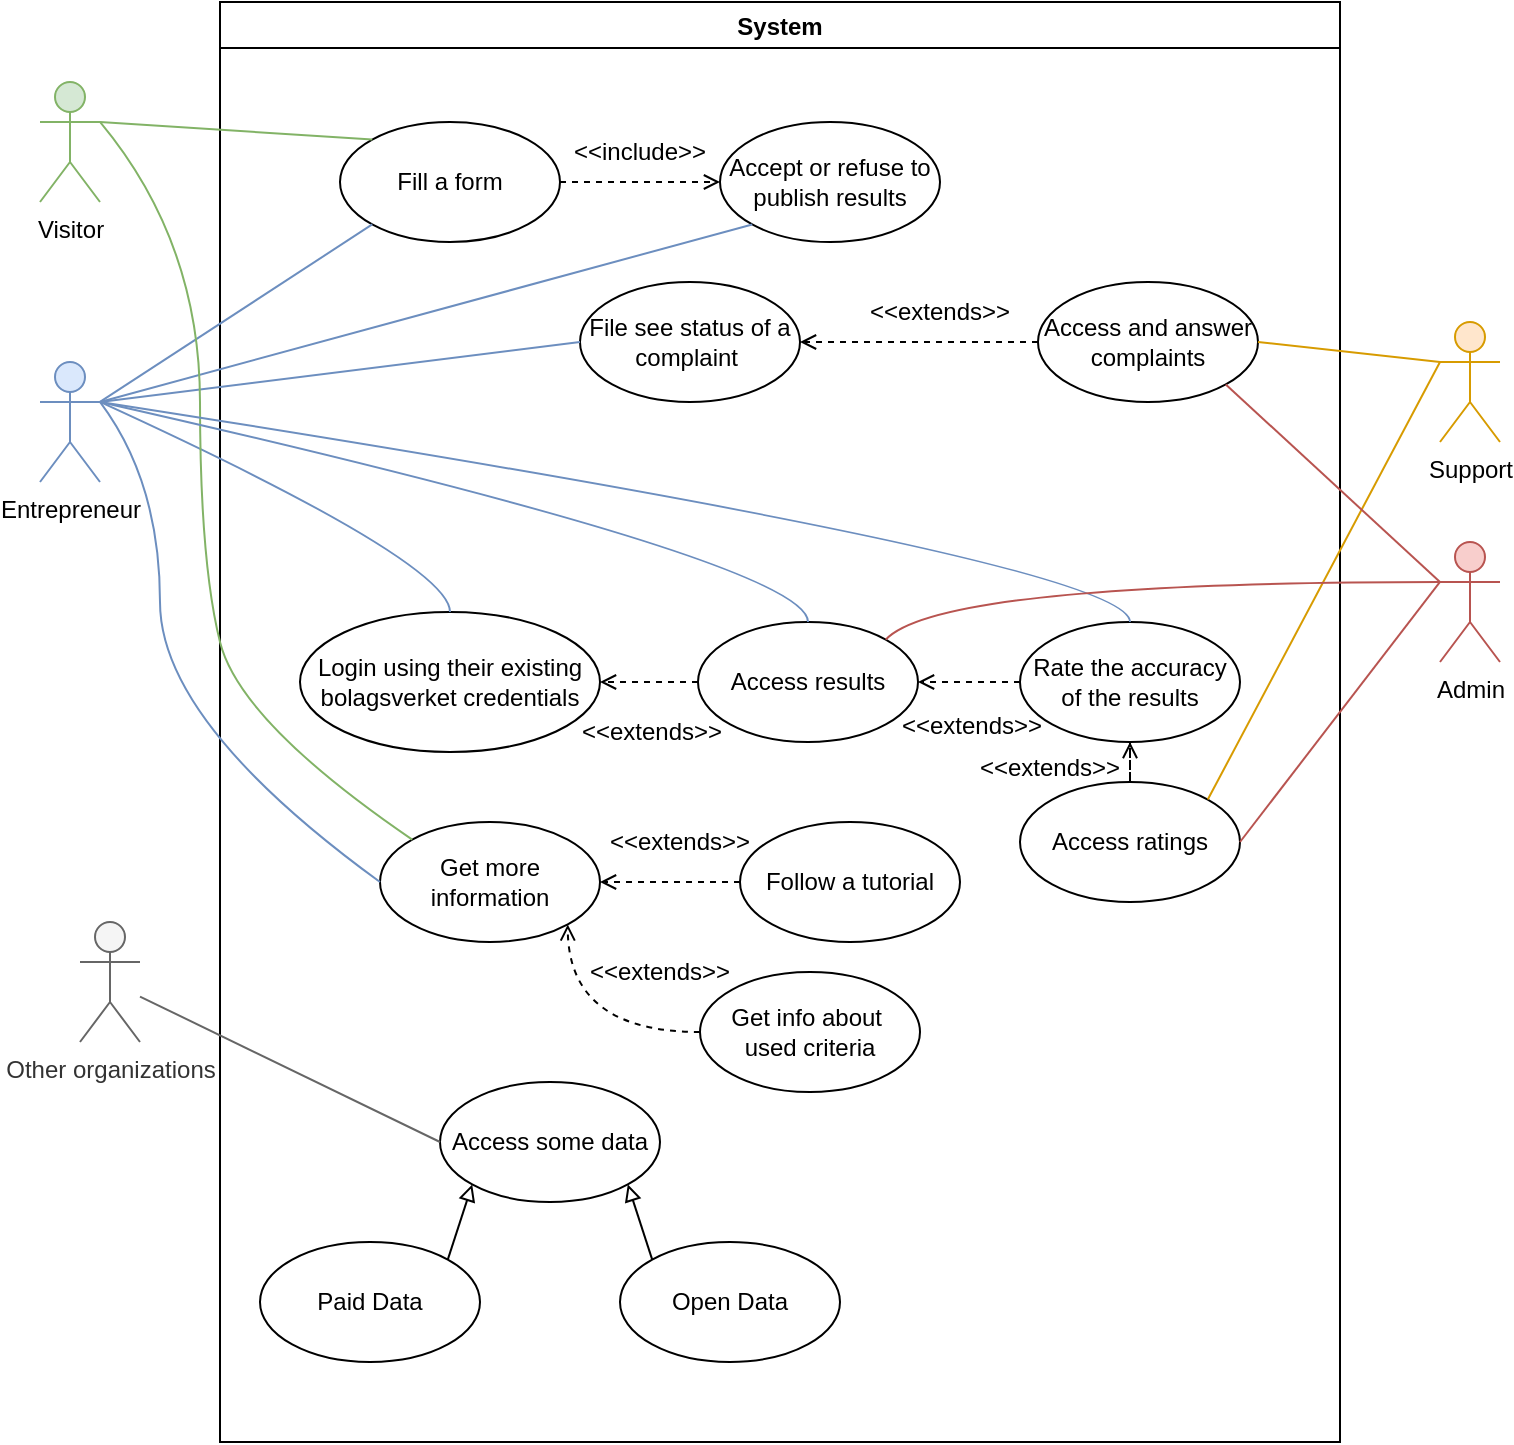 <mxfile version="20.3.0" type="device"><diagram id="gB6SI3H__qzTCfCh1voz" name="Page-1"><mxGraphModel dx="868" dy="351" grid="1" gridSize="10" guides="1" tooltips="1" connect="1" arrows="1" fold="1" page="1" pageScale="1" pageWidth="827" pageHeight="1169" math="0" shadow="0"><root><mxCell id="0"/><mxCell id="1" parent="0"/><mxCell id="KRZATiSyvXmuc6OFKSDX-1" value="System" style="swimlane;" vertex="1" parent="1"><mxGeometry x="120" y="40" width="560" height="720" as="geometry"/></mxCell><mxCell id="KRZATiSyvXmuc6OFKSDX-48" style="edgeStyle=orthogonalEdgeStyle;rounded=0;orthogonalLoop=1;jettySize=auto;html=1;exitX=1;exitY=0.5;exitDx=0;exitDy=0;entryX=0;entryY=0.5;entryDx=0;entryDy=0;dashed=1;endArrow=open;endFill=0;" edge="1" parent="KRZATiSyvXmuc6OFKSDX-1" source="KRZATiSyvXmuc6OFKSDX-7" target="KRZATiSyvXmuc6OFKSDX-43"><mxGeometry relative="1" as="geometry"/></mxCell><mxCell id="KRZATiSyvXmuc6OFKSDX-7" value="Fill a form" style="ellipse;whiteSpace=wrap;html=1;" vertex="1" parent="KRZATiSyvXmuc6OFKSDX-1"><mxGeometry x="60" y="60" width="110" height="60" as="geometry"/></mxCell><mxCell id="KRZATiSyvXmuc6OFKSDX-37" style="edgeStyle=orthogonalEdgeStyle;rounded=0;orthogonalLoop=1;jettySize=auto;html=1;exitX=0;exitY=0.5;exitDx=0;exitDy=0;entryX=1;entryY=0.5;entryDx=0;entryDy=0;dashed=1;endArrow=open;endFill=0;" edge="1" parent="KRZATiSyvXmuc6OFKSDX-1" source="KRZATiSyvXmuc6OFKSDX-10" target="KRZATiSyvXmuc6OFKSDX-21"><mxGeometry relative="1" as="geometry"/></mxCell><mxCell id="KRZATiSyvXmuc6OFKSDX-10" value="Access results" style="ellipse;whiteSpace=wrap;html=1;" vertex="1" parent="KRZATiSyvXmuc6OFKSDX-1"><mxGeometry x="239" y="310" width="110" height="60" as="geometry"/></mxCell><mxCell id="KRZATiSyvXmuc6OFKSDX-12" value="Access some data" style="ellipse;whiteSpace=wrap;html=1;" vertex="1" parent="KRZATiSyvXmuc6OFKSDX-1"><mxGeometry x="110" y="540" width="110" height="60" as="geometry"/></mxCell><mxCell id="KRZATiSyvXmuc6OFKSDX-14" value="File see status of a complaint&amp;nbsp;" style="ellipse;whiteSpace=wrap;html=1;" vertex="1" parent="KRZATiSyvXmuc6OFKSDX-1"><mxGeometry x="180" y="140" width="110" height="60" as="geometry"/></mxCell><mxCell id="KRZATiSyvXmuc6OFKSDX-23" value="" style="edgeStyle=orthogonalEdgeStyle;rounded=0;orthogonalLoop=1;jettySize=auto;html=1;dashed=1;endArrow=open;endFill=0;" edge="1" parent="KRZATiSyvXmuc6OFKSDX-1" source="KRZATiSyvXmuc6OFKSDX-16" target="KRZATiSyvXmuc6OFKSDX-14"><mxGeometry relative="1" as="geometry"/></mxCell><mxCell id="KRZATiSyvXmuc6OFKSDX-16" value="Access and answer complaints" style="ellipse;whiteSpace=wrap;html=1;" vertex="1" parent="KRZATiSyvXmuc6OFKSDX-1"><mxGeometry x="409" y="140" width="110" height="60" as="geometry"/></mxCell><mxCell id="KRZATiSyvXmuc6OFKSDX-21" value="Login using their existing bolagsverket credentials" style="ellipse;whiteSpace=wrap;html=1;" vertex="1" parent="KRZATiSyvXmuc6OFKSDX-1"><mxGeometry x="40" y="305" width="150" height="70" as="geometry"/></mxCell><mxCell id="KRZATiSyvXmuc6OFKSDX-24" value="&amp;lt;&amp;lt;extends&amp;gt;&amp;gt;" style="text;html=1;strokeColor=none;fillColor=none;align=center;verticalAlign=middle;whiteSpace=wrap;rounded=0;" vertex="1" parent="KRZATiSyvXmuc6OFKSDX-1"><mxGeometry x="330" y="140" width="60" height="30" as="geometry"/></mxCell><mxCell id="KRZATiSyvXmuc6OFKSDX-36" value="" style="edgeStyle=orthogonalEdgeStyle;rounded=0;orthogonalLoop=1;jettySize=auto;html=1;dashed=1;endArrow=open;endFill=0;" edge="1" parent="KRZATiSyvXmuc6OFKSDX-1" source="KRZATiSyvXmuc6OFKSDX-35" target="KRZATiSyvXmuc6OFKSDX-10"><mxGeometry relative="1" as="geometry"/></mxCell><mxCell id="KRZATiSyvXmuc6OFKSDX-35" value="Rate the accuracy of the results" style="ellipse;whiteSpace=wrap;html=1;" vertex="1" parent="KRZATiSyvXmuc6OFKSDX-1"><mxGeometry x="400" y="310" width="110" height="60" as="geometry"/></mxCell><mxCell id="KRZATiSyvXmuc6OFKSDX-41" value="" style="edgeStyle=orthogonalEdgeStyle;rounded=0;orthogonalLoop=1;jettySize=auto;html=1;dashed=1;endArrow=open;endFill=0;" edge="1" parent="KRZATiSyvXmuc6OFKSDX-1" source="KRZATiSyvXmuc6OFKSDX-38" target="KRZATiSyvXmuc6OFKSDX-35"><mxGeometry relative="1" as="geometry"/></mxCell><mxCell id="KRZATiSyvXmuc6OFKSDX-38" value="Access ratings" style="ellipse;whiteSpace=wrap;html=1;" vertex="1" parent="KRZATiSyvXmuc6OFKSDX-1"><mxGeometry x="400" y="390" width="110" height="60" as="geometry"/></mxCell><mxCell id="KRZATiSyvXmuc6OFKSDX-43" value="Accept or refuse to publish results" style="ellipse;whiteSpace=wrap;html=1;" vertex="1" parent="KRZATiSyvXmuc6OFKSDX-1"><mxGeometry x="250" y="60" width="110" height="60" as="geometry"/></mxCell><mxCell id="KRZATiSyvXmuc6OFKSDX-49" value="&amp;lt;&amp;lt;include&amp;gt;&amp;gt;" style="text;html=1;strokeColor=none;fillColor=none;align=center;verticalAlign=middle;whiteSpace=wrap;rounded=0;" vertex="1" parent="KRZATiSyvXmuc6OFKSDX-1"><mxGeometry x="180" y="60" width="60" height="30" as="geometry"/></mxCell><mxCell id="KRZATiSyvXmuc6OFKSDX-54" value="&amp;lt;&amp;lt;extends&amp;gt;&amp;gt;" style="text;html=1;strokeColor=none;fillColor=none;align=center;verticalAlign=middle;whiteSpace=wrap;rounded=0;" vertex="1" parent="KRZATiSyvXmuc6OFKSDX-1"><mxGeometry x="385" y="368" width="60" height="30" as="geometry"/></mxCell><mxCell id="KRZATiSyvXmuc6OFKSDX-55" value="&amp;lt;&amp;lt;extends&amp;gt;&amp;gt;" style="text;html=1;strokeColor=none;fillColor=none;align=center;verticalAlign=middle;whiteSpace=wrap;rounded=0;" vertex="1" parent="KRZATiSyvXmuc6OFKSDX-1"><mxGeometry x="346" y="347" width="60" height="30" as="geometry"/></mxCell><mxCell id="KRZATiSyvXmuc6OFKSDX-56" value="&amp;lt;&amp;lt;extends&amp;gt;&amp;gt;" style="text;html=1;strokeColor=none;fillColor=none;align=center;verticalAlign=middle;whiteSpace=wrap;rounded=0;" vertex="1" parent="KRZATiSyvXmuc6OFKSDX-1"><mxGeometry x="190" y="470" width="60" height="30" as="geometry"/></mxCell><mxCell id="KRZATiSyvXmuc6OFKSDX-62" value="Get more information" style="ellipse;whiteSpace=wrap;html=1;" vertex="1" parent="KRZATiSyvXmuc6OFKSDX-1"><mxGeometry x="80" y="410" width="110" height="60" as="geometry"/></mxCell><mxCell id="KRZATiSyvXmuc6OFKSDX-65" value="" style="edgeStyle=orthogonalEdgeStyle;rounded=0;orthogonalLoop=1;jettySize=auto;html=1;dashed=1;endArrow=open;endFill=0;" edge="1" parent="KRZATiSyvXmuc6OFKSDX-1" source="KRZATiSyvXmuc6OFKSDX-63" target="KRZATiSyvXmuc6OFKSDX-62"><mxGeometry relative="1" as="geometry"/></mxCell><mxCell id="KRZATiSyvXmuc6OFKSDX-63" value="Follow a tutorial" style="ellipse;whiteSpace=wrap;html=1;" vertex="1" parent="KRZATiSyvXmuc6OFKSDX-1"><mxGeometry x="260" y="410" width="110" height="60" as="geometry"/></mxCell><mxCell id="KRZATiSyvXmuc6OFKSDX-66" style="edgeStyle=orthogonalEdgeStyle;orthogonalLoop=1;jettySize=auto;html=1;exitX=0;exitY=0.5;exitDx=0;exitDy=0;entryX=1;entryY=1;entryDx=0;entryDy=0;dashed=1;endArrow=open;endFill=0;curved=1;" edge="1" parent="KRZATiSyvXmuc6OFKSDX-1" source="KRZATiSyvXmuc6OFKSDX-64" target="KRZATiSyvXmuc6OFKSDX-62"><mxGeometry relative="1" as="geometry"/></mxCell><mxCell id="KRZATiSyvXmuc6OFKSDX-64" value="Get info about&amp;nbsp; used criteria" style="ellipse;whiteSpace=wrap;html=1;" vertex="1" parent="KRZATiSyvXmuc6OFKSDX-1"><mxGeometry x="240" y="485" width="110" height="60" as="geometry"/></mxCell><mxCell id="KRZATiSyvXmuc6OFKSDX-68" value="&amp;lt;&amp;lt;extends&amp;gt;&amp;gt;" style="text;html=1;strokeColor=none;fillColor=none;align=center;verticalAlign=middle;whiteSpace=wrap;rounded=0;" vertex="1" parent="KRZATiSyvXmuc6OFKSDX-1"><mxGeometry x="200" y="405" width="60" height="30" as="geometry"/></mxCell><mxCell id="KRZATiSyvXmuc6OFKSDX-70" value="&amp;lt;&amp;lt;extends&amp;gt;&amp;gt;" style="text;html=1;strokeColor=none;fillColor=none;align=center;verticalAlign=middle;whiteSpace=wrap;rounded=0;" vertex="1" parent="KRZATiSyvXmuc6OFKSDX-1"><mxGeometry x="186" y="350" width="60" height="30" as="geometry"/></mxCell><mxCell id="KRZATiSyvXmuc6OFKSDX-80" style="edgeStyle=none;rounded=0;orthogonalLoop=1;jettySize=auto;html=1;exitX=0;exitY=0;exitDx=0;exitDy=0;entryX=1;entryY=1;entryDx=0;entryDy=0;endArrow=block;endFill=0;" edge="1" parent="KRZATiSyvXmuc6OFKSDX-1" source="KRZATiSyvXmuc6OFKSDX-77" target="KRZATiSyvXmuc6OFKSDX-12"><mxGeometry relative="1" as="geometry"/></mxCell><mxCell id="KRZATiSyvXmuc6OFKSDX-77" value="Open Data" style="ellipse;whiteSpace=wrap;html=1;" vertex="1" parent="KRZATiSyvXmuc6OFKSDX-1"><mxGeometry x="200" y="620" width="110" height="60" as="geometry"/></mxCell><mxCell id="KRZATiSyvXmuc6OFKSDX-79" style="orthogonalLoop=1;jettySize=auto;html=1;exitX=1;exitY=0;exitDx=0;exitDy=0;entryX=0;entryY=1;entryDx=0;entryDy=0;endArrow=block;endFill=0;rounded=0;" edge="1" parent="KRZATiSyvXmuc6OFKSDX-1" source="KRZATiSyvXmuc6OFKSDX-78" target="KRZATiSyvXmuc6OFKSDX-12"><mxGeometry relative="1" as="geometry"/></mxCell><mxCell id="KRZATiSyvXmuc6OFKSDX-78" value="Paid Data" style="ellipse;whiteSpace=wrap;html=1;" vertex="1" parent="KRZATiSyvXmuc6OFKSDX-1"><mxGeometry x="20" y="620" width="110" height="60" as="geometry"/></mxCell><mxCell id="KRZATiSyvXmuc6OFKSDX-2" value="Visitor" style="shape=umlActor;verticalLabelPosition=bottom;verticalAlign=top;html=1;outlineConnect=0;fillColor=#d5e8d4;strokeColor=#82b366;" vertex="1" parent="1"><mxGeometry x="30" y="80" width="30" height="60" as="geometry"/></mxCell><mxCell id="KRZATiSyvXmuc6OFKSDX-3" value="Entrepreneur" style="shape=umlActor;verticalLabelPosition=bottom;verticalAlign=top;html=1;outlineConnect=0;fillColor=#dae8fc;strokeColor=#6c8ebf;" vertex="1" parent="1"><mxGeometry x="30" y="220" width="30" height="60" as="geometry"/></mxCell><mxCell id="KRZATiSyvXmuc6OFKSDX-4" value="Admin" style="shape=umlActor;verticalLabelPosition=bottom;verticalAlign=top;html=1;outlineConnect=0;fillColor=#f8cecc;strokeColor=#b85450;" vertex="1" parent="1"><mxGeometry x="730" y="310" width="30" height="60" as="geometry"/></mxCell><mxCell id="KRZATiSyvXmuc6OFKSDX-5" value="Support" style="shape=umlActor;verticalLabelPosition=bottom;verticalAlign=top;html=1;outlineConnect=0;fillColor=#ffe6cc;strokeColor=#d79b00;" vertex="1" parent="1"><mxGeometry x="730" y="200" width="30" height="60" as="geometry"/></mxCell><mxCell id="KRZATiSyvXmuc6OFKSDX-6" value="Other organizations" style="shape=umlActor;verticalLabelPosition=bottom;verticalAlign=top;html=1;outlineConnect=0;fillColor=#f5f5f5;fontColor=#333333;strokeColor=#666666;" vertex="1" parent="1"><mxGeometry x="50" y="500" width="30" height="60" as="geometry"/></mxCell><mxCell id="KRZATiSyvXmuc6OFKSDX-8" value="" style="endArrow=none;html=1;rounded=0;exitX=0;exitY=0;exitDx=0;exitDy=0;entryX=1;entryY=0.333;entryDx=0;entryDy=0;entryPerimeter=0;fillColor=#d5e8d4;strokeColor=#82b366;" edge="1" parent="1" source="KRZATiSyvXmuc6OFKSDX-7" target="KRZATiSyvXmuc6OFKSDX-2"><mxGeometry width="50" height="50" relative="1" as="geometry"><mxPoint x="390" y="270" as="sourcePoint"/><mxPoint x="440" y="220" as="targetPoint"/></mxGeometry></mxCell><mxCell id="KRZATiSyvXmuc6OFKSDX-9" value="" style="endArrow=none;html=1;rounded=0;exitX=0;exitY=1;exitDx=0;exitDy=0;entryX=1;entryY=0.333;entryDx=0;entryDy=0;entryPerimeter=0;fillColor=#dae8fc;strokeColor=#6c8ebf;" edge="1" parent="1" source="KRZATiSyvXmuc6OFKSDX-7" target="KRZATiSyvXmuc6OFKSDX-3"><mxGeometry width="50" height="50" relative="1" as="geometry"><mxPoint x="206.109" y="178.787" as="sourcePoint"/><mxPoint x="70" y="125.836" as="targetPoint"/></mxGeometry></mxCell><mxCell id="KRZATiSyvXmuc6OFKSDX-13" value="" style="endArrow=none;html=1;rounded=0;exitX=0;exitY=0.5;exitDx=0;exitDy=0;fillColor=#f5f5f5;strokeColor=#666666;" edge="1" parent="1" source="KRZATiSyvXmuc6OFKSDX-12" target="KRZATiSyvXmuc6OFKSDX-6"><mxGeometry width="50" height="50" relative="1" as="geometry"><mxPoint x="260" y="280" as="sourcePoint"/><mxPoint x="70" y="242.927" as="targetPoint"/></mxGeometry></mxCell><mxCell id="KRZATiSyvXmuc6OFKSDX-15" value="" style="endArrow=none;html=1;rounded=0;exitX=0;exitY=0.5;exitDx=0;exitDy=0;entryX=1;entryY=0.333;entryDx=0;entryDy=0;entryPerimeter=0;fillColor=#dae8fc;strokeColor=#6c8ebf;" edge="1" parent="1" source="KRZATiSyvXmuc6OFKSDX-14" target="KRZATiSyvXmuc6OFKSDX-3"><mxGeometry width="50" height="50" relative="1" as="geometry"><mxPoint x="260" y="280" as="sourcePoint"/><mxPoint x="60" y="230" as="targetPoint"/></mxGeometry></mxCell><mxCell id="KRZATiSyvXmuc6OFKSDX-19" value="" style="endArrow=none;html=1;rounded=0;exitX=1;exitY=0.5;exitDx=0;exitDy=0;entryX=0;entryY=0.333;entryDx=0;entryDy=0;entryPerimeter=0;fillColor=#ffe6cc;strokeColor=#d79b00;" edge="1" parent="1" source="KRZATiSyvXmuc6OFKSDX-16" target="KRZATiSyvXmuc6OFKSDX-5"><mxGeometry width="50" height="50" relative="1" as="geometry"><mxPoint x="260" y="280" as="sourcePoint"/><mxPoint x="70" y="242.927" as="targetPoint"/></mxGeometry></mxCell><mxCell id="KRZATiSyvXmuc6OFKSDX-22" value="" style="endArrow=none;html=1;exitX=0.5;exitY=0;exitDx=0;exitDy=0;entryX=1;entryY=0.333;entryDx=0;entryDy=0;entryPerimeter=0;curved=1;fillColor=#dae8fc;strokeColor=#6c8ebf;" edge="1" parent="1" source="KRZATiSyvXmuc6OFKSDX-21" target="KRZATiSyvXmuc6OFKSDX-3"><mxGeometry width="50" height="50" relative="1" as="geometry"><mxPoint x="270" y="240" as="sourcePoint"/><mxPoint x="60" y="240" as="targetPoint"/><Array as="points"><mxPoint x="235" y="320"/></Array></mxGeometry></mxCell><mxCell id="KRZATiSyvXmuc6OFKSDX-39" value="" style="endArrow=none;html=1;rounded=0;exitX=1;exitY=0;exitDx=0;exitDy=0;entryX=0;entryY=0.333;entryDx=0;entryDy=0;entryPerimeter=0;fillColor=#ffe6cc;strokeColor=#d79b00;" edge="1" parent="1" source="KRZATiSyvXmuc6OFKSDX-38" target="KRZATiSyvXmuc6OFKSDX-5"><mxGeometry width="50" height="50" relative="1" as="geometry"><mxPoint x="660" y="270" as="sourcePoint"/><mxPoint x="730" y="230" as="targetPoint"/></mxGeometry></mxCell><mxCell id="KRZATiSyvXmuc6OFKSDX-46" value="" style="endArrow=none;html=1;rounded=0;exitX=0;exitY=1;exitDx=0;exitDy=0;entryX=1;entryY=0.333;entryDx=0;entryDy=0;entryPerimeter=0;fillColor=#dae8fc;strokeColor=#6c8ebf;" edge="1" parent="1" source="KRZATiSyvXmuc6OFKSDX-43" target="KRZATiSyvXmuc6OFKSDX-3"><mxGeometry width="50" height="50" relative="1" as="geometry"><mxPoint x="216.109" y="161.213" as="sourcePoint"/><mxPoint x="60" y="220" as="targetPoint"/></mxGeometry></mxCell><mxCell id="KRZATiSyvXmuc6OFKSDX-58" value="" style="endArrow=none;html=1;rounded=0;exitX=1;exitY=1;exitDx=0;exitDy=0;entryX=0;entryY=0.333;entryDx=0;entryDy=0;entryPerimeter=0;fillColor=#f8cecc;strokeColor=#b85450;" edge="1" parent="1" source="KRZATiSyvXmuc6OFKSDX-16" target="KRZATiSyvXmuc6OFKSDX-4"><mxGeometry width="50" height="50" relative="1" as="geometry"><mxPoint x="660" y="220" as="sourcePoint"/><mxPoint x="740" y="230" as="targetPoint"/></mxGeometry></mxCell><mxCell id="KRZATiSyvXmuc6OFKSDX-61" value="" style="endArrow=none;html=1;rounded=0;exitX=1;exitY=0.5;exitDx=0;exitDy=0;entryX=0;entryY=0.333;entryDx=0;entryDy=0;entryPerimeter=0;fillColor=#f8cecc;strokeColor=#b85450;" edge="1" parent="1" source="KRZATiSyvXmuc6OFKSDX-38" target="KRZATiSyvXmuc6OFKSDX-4"><mxGeometry width="50" height="50" relative="1" as="geometry"><mxPoint x="640" y="470" as="sourcePoint"/><mxPoint x="740" y="230" as="targetPoint"/></mxGeometry></mxCell><mxCell id="KRZATiSyvXmuc6OFKSDX-72" value="" style="endArrow=none;html=1;entryX=1;entryY=0.333;entryDx=0;entryDy=0;entryPerimeter=0;exitX=0;exitY=0;exitDx=0;exitDy=0;curved=1;fillColor=#d5e8d4;strokeColor=#82b366;" edge="1" parent="1" source="KRZATiSyvXmuc6OFKSDX-62" target="KRZATiSyvXmuc6OFKSDX-2"><mxGeometry width="50" height="50" relative="1" as="geometry"><mxPoint x="120" y="400" as="sourcePoint"/><mxPoint x="70" y="110" as="targetPoint"/><Array as="points"><mxPoint x="130" y="400"/><mxPoint x="110" y="320"/><mxPoint x="110" y="160"/></Array></mxGeometry></mxCell><mxCell id="KRZATiSyvXmuc6OFKSDX-73" value="" style="endArrow=none;html=1;exitX=0.5;exitY=0;exitDx=0;exitDy=0;entryX=1;entryY=0.333;entryDx=0;entryDy=0;entryPerimeter=0;curved=1;fillColor=#dae8fc;strokeColor=#6c8ebf;" edge="1" parent="1" source="KRZATiSyvXmuc6OFKSDX-10" target="KRZATiSyvXmuc6OFKSDX-3"><mxGeometry width="50" height="50" relative="1" as="geometry"><mxPoint x="245" y="355" as="sourcePoint"/><mxPoint x="230" y="280" as="targetPoint"/><Array as="points"><mxPoint x="414" y="320"/></Array></mxGeometry></mxCell><mxCell id="KRZATiSyvXmuc6OFKSDX-74" value="" style="endArrow=none;html=1;exitX=0.5;exitY=0;exitDx=0;exitDy=0;entryX=1;entryY=0.333;entryDx=0;entryDy=0;entryPerimeter=0;curved=1;fillColor=#dae8fc;strokeColor=#6c8ebf;" edge="1" parent="1" source="KRZATiSyvXmuc6OFKSDX-35" target="KRZATiSyvXmuc6OFKSDX-3"><mxGeometry width="50" height="50" relative="1" as="geometry"><mxPoint x="424" y="360" as="sourcePoint"/><mxPoint x="70" y="250" as="targetPoint"/><Array as="points"><mxPoint x="575" y="320"/></Array></mxGeometry></mxCell><mxCell id="KRZATiSyvXmuc6OFKSDX-75" value="" style="endArrow=none;html=1;exitX=0;exitY=0.5;exitDx=0;exitDy=0;entryX=1;entryY=0.333;entryDx=0;entryDy=0;entryPerimeter=0;curved=1;fillColor=#dae8fc;strokeColor=#6c8ebf;" edge="1" parent="1" source="KRZATiSyvXmuc6OFKSDX-62" target="KRZATiSyvXmuc6OFKSDX-3"><mxGeometry width="50" height="50" relative="1" as="geometry"><mxPoint x="396.109" y="161.213" as="sourcePoint"/><mxPoint x="70" y="250" as="targetPoint"/><Array as="points"><mxPoint x="90" y="400"/><mxPoint x="90" y="280"/></Array></mxGeometry></mxCell><mxCell id="KRZATiSyvXmuc6OFKSDX-76" value="" style="endArrow=none;html=1;exitX=1;exitY=0;exitDx=0;exitDy=0;entryX=0;entryY=0.333;entryDx=0;entryDy=0;entryPerimeter=0;curved=1;fillColor=#f8cecc;strokeColor=#b85450;" edge="1" parent="1" source="KRZATiSyvXmuc6OFKSDX-10" target="KRZATiSyvXmuc6OFKSDX-4"><mxGeometry width="50" height="50" relative="1" as="geometry"><mxPoint x="640" y="470" as="sourcePoint"/><mxPoint x="740" y="340" as="targetPoint"/><Array as="points"><mxPoint x="480" y="330"/></Array></mxGeometry></mxCell></root></mxGraphModel></diagram></mxfile>